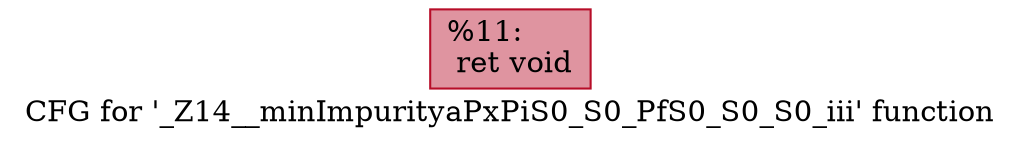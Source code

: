 digraph "CFG for '_Z14__minImpurityaPxPiS0_S0_PfS0_S0_S0_iii' function" {
	label="CFG for '_Z14__minImpurityaPxPiS0_S0_PfS0_S0_S0_iii' function";

	Node0x4704da0 [shape=record,color="#b70d28ff", style=filled, fillcolor="#b70d2870",label="{%11:\l  ret void\l}"];
}
